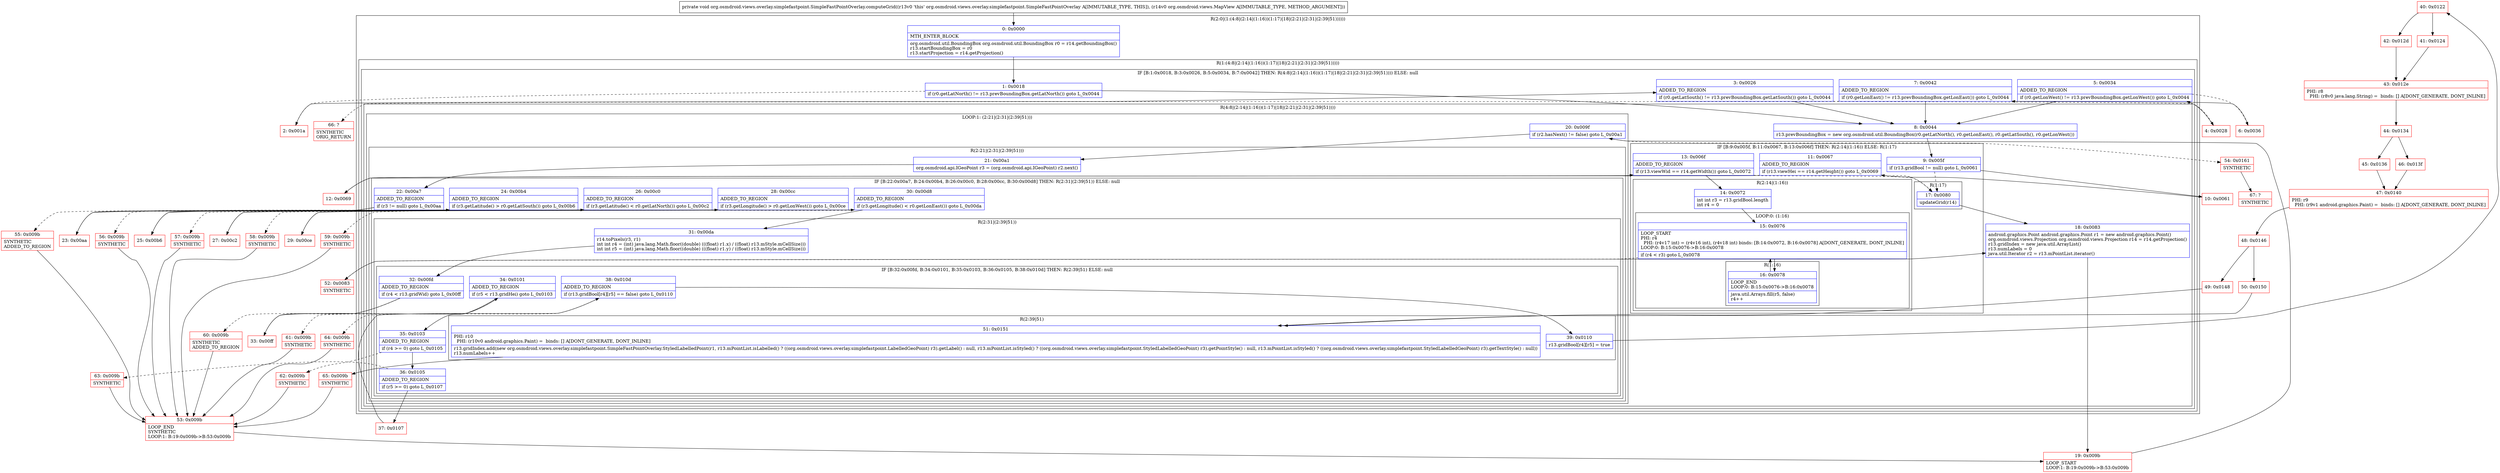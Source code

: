 digraph "CFG fororg.osmdroid.views.overlay.simplefastpoint.SimpleFastPointOverlay.computeGrid(Lorg\/osmdroid\/views\/MapView;)V" {
subgraph cluster_Region_1156470998 {
label = "R(2:0|(1:(4:8|(2:14|(1:16))(1:17)|18|(2:21|(2:31|(2:39|51))))))";
node [shape=record,color=blue];
Node_0 [shape=record,label="{0\:\ 0x0000|MTH_ENTER_BLOCK\l|org.osmdroid.util.BoundingBox org.osmdroid.util.BoundingBox r0 = r14.getBoundingBox()\lr13.startBoundingBox = r0\lr13.startProjection = r14.getProjection()\l}"];
subgraph cluster_Region_1700109854 {
label = "R(1:(4:8|(2:14|(1:16))(1:17)|18|(2:21|(2:31|(2:39|51)))))";
node [shape=record,color=blue];
subgraph cluster_IfRegion_160114594 {
label = "IF [B:1:0x0018, B:3:0x0026, B:5:0x0034, B:7:0x0042] THEN: R(4:8|(2:14|(1:16))(1:17)|18|(2:21|(2:31|(2:39|51)))) ELSE: null";
node [shape=record,color=blue];
Node_1 [shape=record,label="{1\:\ 0x0018|if (r0.getLatNorth() != r13.prevBoundingBox.getLatNorth()) goto L_0x0044\l}"];
Node_3 [shape=record,label="{3\:\ 0x0026|ADDED_TO_REGION\l|if (r0.getLatSouth() != r13.prevBoundingBox.getLatSouth()) goto L_0x0044\l}"];
Node_5 [shape=record,label="{5\:\ 0x0034|ADDED_TO_REGION\l|if (r0.getLonWest() != r13.prevBoundingBox.getLonWest()) goto L_0x0044\l}"];
Node_7 [shape=record,label="{7\:\ 0x0042|ADDED_TO_REGION\l|if (r0.getLonEast() != r13.prevBoundingBox.getLonEast()) goto L_0x0044\l}"];
subgraph cluster_Region_1774404535 {
label = "R(4:8|(2:14|(1:16))(1:17)|18|(2:21|(2:31|(2:39|51))))";
node [shape=record,color=blue];
Node_8 [shape=record,label="{8\:\ 0x0044|r13.prevBoundingBox = new org.osmdroid.util.BoundingBox(r0.getLatNorth(), r0.getLonEast(), r0.getLatSouth(), r0.getLonWest())\l}"];
subgraph cluster_IfRegion_736081373 {
label = "IF [B:9:0x005f, B:11:0x0067, B:13:0x006f] THEN: R(2:14|(1:16)) ELSE: R(1:17)";
node [shape=record,color=blue];
Node_9 [shape=record,label="{9\:\ 0x005f|if (r13.gridBool != null) goto L_0x0061\l}"];
Node_11 [shape=record,label="{11\:\ 0x0067|ADDED_TO_REGION\l|if (r13.viewHei == r14.getHeight()) goto L_0x0069\l}"];
Node_13 [shape=record,label="{13\:\ 0x006f|ADDED_TO_REGION\l|if (r13.viewWid == r14.getWidth()) goto L_0x0072\l}"];
subgraph cluster_Region_1728541513 {
label = "R(2:14|(1:16))";
node [shape=record,color=blue];
Node_14 [shape=record,label="{14\:\ 0x0072|int int r3 = r13.gridBool.length\lint r4 = 0\l}"];
subgraph cluster_LoopRegion_759807683 {
label = "LOOP:0: (1:16)";
node [shape=record,color=blue];
Node_15 [shape=record,label="{15\:\ 0x0076|LOOP_START\lPHI: r4 \l  PHI: (r4v17 int) = (r4v16 int), (r4v18 int) binds: [B:14:0x0072, B:16:0x0078] A[DONT_GENERATE, DONT_INLINE]\lLOOP:0: B:15:0x0076\-\>B:16:0x0078\l|if (r4 \< r3) goto L_0x0078\l}"];
subgraph cluster_Region_887452322 {
label = "R(1:16)";
node [shape=record,color=blue];
Node_16 [shape=record,label="{16\:\ 0x0078|LOOP_END\lLOOP:0: B:15:0x0076\-\>B:16:0x0078\l|java.util.Arrays.fill(r5, false)\lr4++\l}"];
}
}
}
subgraph cluster_Region_1808995920 {
label = "R(1:17)";
node [shape=record,color=blue];
Node_17 [shape=record,label="{17\:\ 0x0080|updateGrid(r14)\l}"];
}
}
Node_18 [shape=record,label="{18\:\ 0x0083|android.graphics.Point android.graphics.Point r1 = new android.graphics.Point()\lorg.osmdroid.views.Projection org.osmdroid.views.Projection r14 = r14.getProjection()\lr13.gridIndex = new java.util.ArrayList()\lr13.numLabels = 0\ljava.util.Iterator r2 = r13.mPointList.iterator()\l}"];
subgraph cluster_LoopRegion_582996058 {
label = "LOOP:1: (2:21|(2:31|(2:39|51)))";
node [shape=record,color=blue];
Node_20 [shape=record,label="{20\:\ 0x009f|if (r2.hasNext() != false) goto L_0x00a1\l}"];
subgraph cluster_Region_1947789453 {
label = "R(2:21|(2:31|(2:39|51)))";
node [shape=record,color=blue];
Node_21 [shape=record,label="{21\:\ 0x00a1|org.osmdroid.api.IGeoPoint r3 = (org.osmdroid.api.IGeoPoint) r2.next()\l}"];
subgraph cluster_IfRegion_1628325928 {
label = "IF [B:22:0x00a7, B:24:0x00b4, B:26:0x00c0, B:28:0x00cc, B:30:0x00d8] THEN: R(2:31|(2:39|51)) ELSE: null";
node [shape=record,color=blue];
Node_22 [shape=record,label="{22\:\ 0x00a7|ADDED_TO_REGION\l|if (r3 != null) goto L_0x00aa\l}"];
Node_24 [shape=record,label="{24\:\ 0x00b4|ADDED_TO_REGION\l|if (r3.getLatitude() \> r0.getLatSouth()) goto L_0x00b6\l}"];
Node_26 [shape=record,label="{26\:\ 0x00c0|ADDED_TO_REGION\l|if (r3.getLatitude() \< r0.getLatNorth()) goto L_0x00c2\l}"];
Node_28 [shape=record,label="{28\:\ 0x00cc|ADDED_TO_REGION\l|if (r3.getLongitude() \> r0.getLonWest()) goto L_0x00ce\l}"];
Node_30 [shape=record,label="{30\:\ 0x00d8|ADDED_TO_REGION\l|if (r3.getLongitude() \< r0.getLonEast()) goto L_0x00da\l}"];
subgraph cluster_Region_1460700215 {
label = "R(2:31|(2:39|51))";
node [shape=record,color=blue];
Node_31 [shape=record,label="{31\:\ 0x00da|r14.toPixels(r3, r1)\lint int r4 = (int) java.lang.Math.floor((double) (((float) r1.x) \/ ((float) r13.mStyle.mCellSize)))\lint int r5 = (int) java.lang.Math.floor((double) (((float) r1.y) \/ ((float) r13.mStyle.mCellSize)))\l}"];
subgraph cluster_IfRegion_1952135906 {
label = "IF [B:32:0x00fd, B:34:0x0101, B:35:0x0103, B:36:0x0105, B:38:0x010d] THEN: R(2:39|51) ELSE: null";
node [shape=record,color=blue];
Node_32 [shape=record,label="{32\:\ 0x00fd|ADDED_TO_REGION\l|if (r4 \< r13.gridWid) goto L_0x00ff\l}"];
Node_34 [shape=record,label="{34\:\ 0x0101|ADDED_TO_REGION\l|if (r5 \< r13.gridHei) goto L_0x0103\l}"];
Node_35 [shape=record,label="{35\:\ 0x0103|ADDED_TO_REGION\l|if (r4 \>= 0) goto L_0x0105\l}"];
Node_36 [shape=record,label="{36\:\ 0x0105|ADDED_TO_REGION\l|if (r5 \>= 0) goto L_0x0107\l}"];
Node_38 [shape=record,label="{38\:\ 0x010d|ADDED_TO_REGION\l|if (r13.gridBool[r4][r5] == false) goto L_0x0110\l}"];
subgraph cluster_Region_125177664 {
label = "R(2:39|51)";
node [shape=record,color=blue];
Node_39 [shape=record,label="{39\:\ 0x0110|r13.gridBool[r4][r5] = true\l}"];
Node_51 [shape=record,label="{51\:\ 0x0151|PHI: r10 \l  PHI: (r10v0 android.graphics.Paint) =  binds: [] A[DONT_GENERATE, DONT_INLINE]\l|r13.gridIndex.add(new org.osmdroid.views.overlay.simplefastpoint.SimpleFastPointOverlay.StyledLabelledPoint(r1, r13.mPointList.isLabelled() ? ((org.osmdroid.views.overlay.simplefastpoint.LabelledGeoPoint) r3).getLabel() : null, r13.mPointList.isStyled() ? ((org.osmdroid.views.overlay.simplefastpoint.StyledLabelledGeoPoint) r3).getPointStyle() : null, r13.mPointList.isStyled() ? ((org.osmdroid.views.overlay.simplefastpoint.StyledLabelledGeoPoint) r3).getTextStyle() : null))\lr13.numLabels++\l}"];
}
}
}
}
}
}
}
}
}
}
Node_2 [shape=record,color=red,label="{2\:\ 0x001a}"];
Node_4 [shape=record,color=red,label="{4\:\ 0x0028}"];
Node_6 [shape=record,color=red,label="{6\:\ 0x0036}"];
Node_10 [shape=record,color=red,label="{10\:\ 0x0061}"];
Node_12 [shape=record,color=red,label="{12\:\ 0x0069}"];
Node_19 [shape=record,color=red,label="{19\:\ 0x009b|LOOP_START\lLOOP:1: B:19:0x009b\-\>B:53:0x009b\l}"];
Node_23 [shape=record,color=red,label="{23\:\ 0x00aa}"];
Node_25 [shape=record,color=red,label="{25\:\ 0x00b6}"];
Node_27 [shape=record,color=red,label="{27\:\ 0x00c2}"];
Node_29 [shape=record,color=red,label="{29\:\ 0x00ce}"];
Node_33 [shape=record,color=red,label="{33\:\ 0x00ff}"];
Node_37 [shape=record,color=red,label="{37\:\ 0x0107}"];
Node_40 [shape=record,color=red,label="{40\:\ 0x0122}"];
Node_41 [shape=record,color=red,label="{41\:\ 0x0124}"];
Node_42 [shape=record,color=red,label="{42\:\ 0x012d}"];
Node_43 [shape=record,color=red,label="{43\:\ 0x012e|PHI: r8 \l  PHI: (r8v0 java.lang.String) =  binds: [] A[DONT_GENERATE, DONT_INLINE]\l}"];
Node_44 [shape=record,color=red,label="{44\:\ 0x0134}"];
Node_45 [shape=record,color=red,label="{45\:\ 0x0136}"];
Node_46 [shape=record,color=red,label="{46\:\ 0x013f}"];
Node_47 [shape=record,color=red,label="{47\:\ 0x0140|PHI: r9 \l  PHI: (r9v1 android.graphics.Paint) =  binds: [] A[DONT_GENERATE, DONT_INLINE]\l}"];
Node_48 [shape=record,color=red,label="{48\:\ 0x0146}"];
Node_49 [shape=record,color=red,label="{49\:\ 0x0148}"];
Node_50 [shape=record,color=red,label="{50\:\ 0x0150}"];
Node_52 [shape=record,color=red,label="{52\:\ 0x0083|SYNTHETIC\l}"];
Node_53 [shape=record,color=red,label="{53\:\ 0x009b|LOOP_END\lSYNTHETIC\lLOOP:1: B:19:0x009b\-\>B:53:0x009b\l}"];
Node_54 [shape=record,color=red,label="{54\:\ 0x0161|SYNTHETIC\l}"];
Node_55 [shape=record,color=red,label="{55\:\ 0x009b|SYNTHETIC\lADDED_TO_REGION\l}"];
Node_56 [shape=record,color=red,label="{56\:\ 0x009b|SYNTHETIC\l}"];
Node_57 [shape=record,color=red,label="{57\:\ 0x009b|SYNTHETIC\l}"];
Node_58 [shape=record,color=red,label="{58\:\ 0x009b|SYNTHETIC\l}"];
Node_59 [shape=record,color=red,label="{59\:\ 0x009b|SYNTHETIC\l}"];
Node_60 [shape=record,color=red,label="{60\:\ 0x009b|SYNTHETIC\lADDED_TO_REGION\l}"];
Node_61 [shape=record,color=red,label="{61\:\ 0x009b|SYNTHETIC\l}"];
Node_62 [shape=record,color=red,label="{62\:\ 0x009b|SYNTHETIC\l}"];
Node_63 [shape=record,color=red,label="{63\:\ 0x009b|SYNTHETIC\l}"];
Node_64 [shape=record,color=red,label="{64\:\ 0x009b|SYNTHETIC\l}"];
Node_65 [shape=record,color=red,label="{65\:\ 0x009b|SYNTHETIC\l}"];
Node_66 [shape=record,color=red,label="{66\:\ ?|SYNTHETIC\lORIG_RETURN\l}"];
Node_67 [shape=record,color=red,label="{67\:\ ?|SYNTHETIC\l}"];
MethodNode[shape=record,label="{private void org.osmdroid.views.overlay.simplefastpoint.SimpleFastPointOverlay.computeGrid((r13v0 'this' org.osmdroid.views.overlay.simplefastpoint.SimpleFastPointOverlay A[IMMUTABLE_TYPE, THIS]), (r14v0 org.osmdroid.views.MapView A[IMMUTABLE_TYPE, METHOD_ARGUMENT])) }"];
MethodNode -> Node_0;
Node_0 -> Node_1;
Node_1 -> Node_2[style=dashed];
Node_1 -> Node_8;
Node_3 -> Node_4[style=dashed];
Node_3 -> Node_8;
Node_5 -> Node_6[style=dashed];
Node_5 -> Node_8;
Node_7 -> Node_8;
Node_7 -> Node_66[style=dashed];
Node_8 -> Node_9;
Node_9 -> Node_10;
Node_9 -> Node_17[style=dashed];
Node_11 -> Node_12;
Node_11 -> Node_17[style=dashed];
Node_13 -> Node_14;
Node_13 -> Node_17[style=dashed];
Node_14 -> Node_15;
Node_15 -> Node_16;
Node_15 -> Node_52[style=dashed];
Node_16 -> Node_15;
Node_17 -> Node_18;
Node_18 -> Node_19;
Node_20 -> Node_21;
Node_20 -> Node_54[style=dashed];
Node_21 -> Node_22;
Node_22 -> Node_23;
Node_22 -> Node_55[style=dashed];
Node_24 -> Node_25;
Node_24 -> Node_56[style=dashed];
Node_26 -> Node_27;
Node_26 -> Node_57[style=dashed];
Node_28 -> Node_29;
Node_28 -> Node_58[style=dashed];
Node_30 -> Node_31;
Node_30 -> Node_59[style=dashed];
Node_31 -> Node_32;
Node_32 -> Node_33;
Node_32 -> Node_60[style=dashed];
Node_34 -> Node_35;
Node_34 -> Node_61[style=dashed];
Node_35 -> Node_36;
Node_35 -> Node_62[style=dashed];
Node_36 -> Node_37;
Node_36 -> Node_63[style=dashed];
Node_38 -> Node_39;
Node_38 -> Node_64[style=dashed];
Node_39 -> Node_40;
Node_51 -> Node_65;
Node_2 -> Node_3;
Node_4 -> Node_5;
Node_6 -> Node_7;
Node_10 -> Node_11;
Node_12 -> Node_13;
Node_19 -> Node_20;
Node_23 -> Node_24;
Node_25 -> Node_26;
Node_27 -> Node_28;
Node_29 -> Node_30;
Node_33 -> Node_34;
Node_37 -> Node_38;
Node_40 -> Node_41;
Node_40 -> Node_42;
Node_41 -> Node_43;
Node_42 -> Node_43;
Node_43 -> Node_44;
Node_44 -> Node_45;
Node_44 -> Node_46;
Node_45 -> Node_47;
Node_46 -> Node_47;
Node_47 -> Node_48;
Node_48 -> Node_49;
Node_48 -> Node_50;
Node_49 -> Node_51;
Node_50 -> Node_51;
Node_52 -> Node_18;
Node_53 -> Node_19;
Node_54 -> Node_67;
Node_55 -> Node_53;
Node_56 -> Node_53;
Node_57 -> Node_53;
Node_58 -> Node_53;
Node_59 -> Node_53;
Node_60 -> Node_53;
Node_61 -> Node_53;
Node_62 -> Node_53;
Node_63 -> Node_53;
Node_64 -> Node_53;
Node_65 -> Node_53;
}

